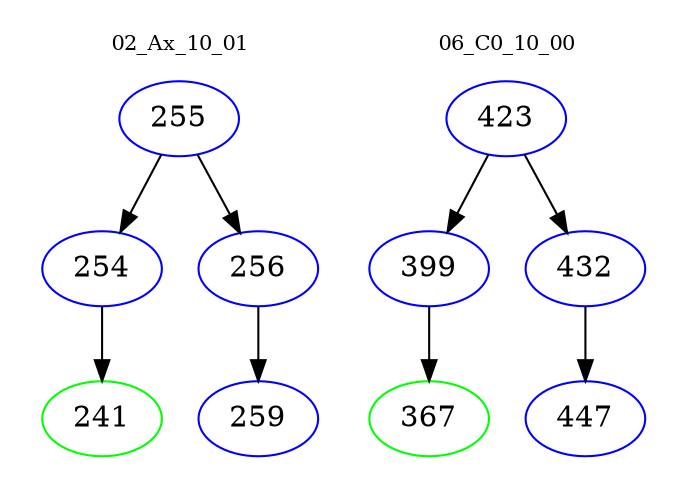 digraph{
subgraph cluster_0 {
color = white
label = "02_Ax_10_01";
fontsize=10;
T0_255 [label="255", color="blue"]
T0_255 -> T0_254 [color="black"]
T0_254 [label="254", color="blue"]
T0_254 -> T0_241 [color="black"]
T0_241 [label="241", color="green"]
T0_255 -> T0_256 [color="black"]
T0_256 [label="256", color="blue"]
T0_256 -> T0_259 [color="black"]
T0_259 [label="259", color="blue"]
}
subgraph cluster_1 {
color = white
label = "06_C0_10_00";
fontsize=10;
T1_423 [label="423", color="blue"]
T1_423 -> T1_399 [color="black"]
T1_399 [label="399", color="blue"]
T1_399 -> T1_367 [color="black"]
T1_367 [label="367", color="green"]
T1_423 -> T1_432 [color="black"]
T1_432 [label="432", color="blue"]
T1_432 -> T1_447 [color="black"]
T1_447 [label="447", color="blue"]
}
}
